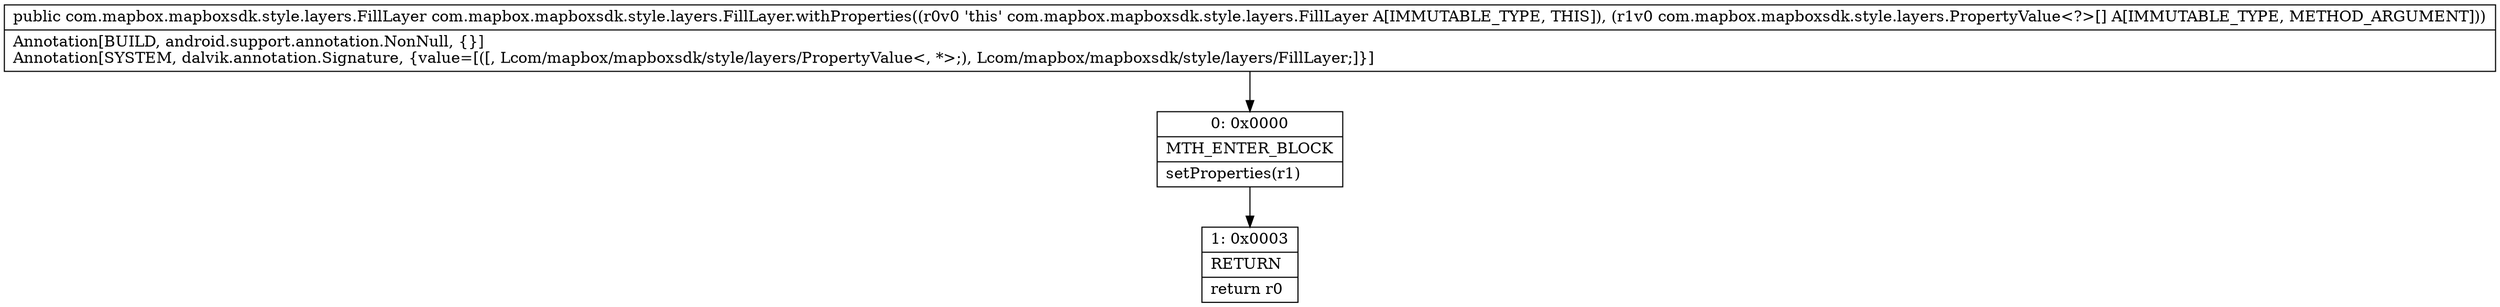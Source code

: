 digraph "CFG forcom.mapbox.mapboxsdk.style.layers.FillLayer.withProperties([Lcom\/mapbox\/mapboxsdk\/style\/layers\/PropertyValue;)Lcom\/mapbox\/mapboxsdk\/style\/layers\/FillLayer;" {
Node_0 [shape=record,label="{0\:\ 0x0000|MTH_ENTER_BLOCK\l|setProperties(r1)\l}"];
Node_1 [shape=record,label="{1\:\ 0x0003|RETURN\l|return r0\l}"];
MethodNode[shape=record,label="{public com.mapbox.mapboxsdk.style.layers.FillLayer com.mapbox.mapboxsdk.style.layers.FillLayer.withProperties((r0v0 'this' com.mapbox.mapboxsdk.style.layers.FillLayer A[IMMUTABLE_TYPE, THIS]), (r1v0 com.mapbox.mapboxsdk.style.layers.PropertyValue\<?\>[] A[IMMUTABLE_TYPE, METHOD_ARGUMENT]))  | Annotation[BUILD, android.support.annotation.NonNull, \{\}]\lAnnotation[SYSTEM, dalvik.annotation.Signature, \{value=[([, Lcom\/mapbox\/mapboxsdk\/style\/layers\/PropertyValue\<, *\>;), Lcom\/mapbox\/mapboxsdk\/style\/layers\/FillLayer;]\}]\l}"];
MethodNode -> Node_0;
Node_0 -> Node_1;
}

